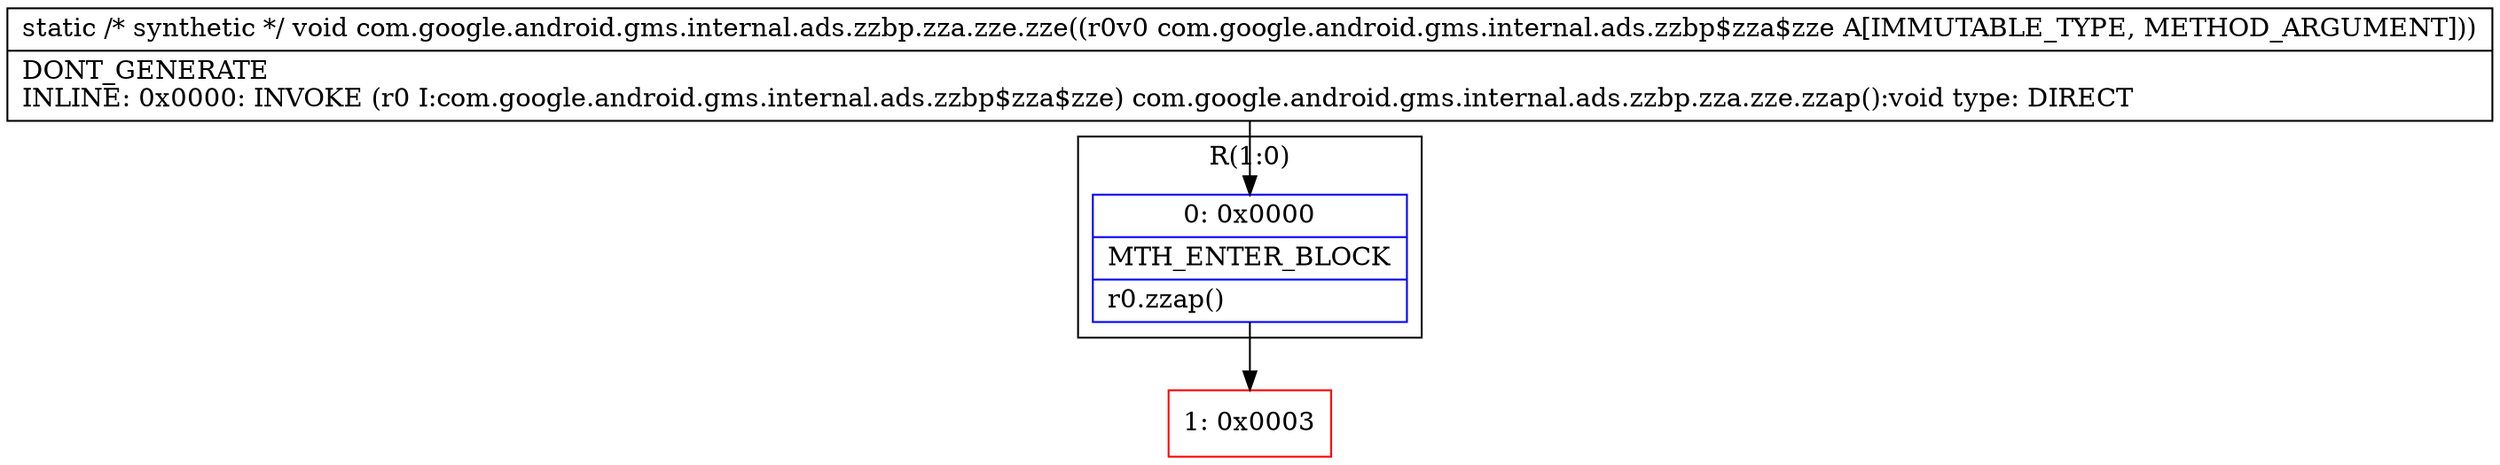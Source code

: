 digraph "CFG forcom.google.android.gms.internal.ads.zzbp.zza.zze.zze(Lcom\/google\/android\/gms\/internal\/ads\/zzbp$zza$zze;)V" {
subgraph cluster_Region_508323757 {
label = "R(1:0)";
node [shape=record,color=blue];
Node_0 [shape=record,label="{0\:\ 0x0000|MTH_ENTER_BLOCK\l|r0.zzap()\l}"];
}
Node_1 [shape=record,color=red,label="{1\:\ 0x0003}"];
MethodNode[shape=record,label="{static \/* synthetic *\/ void com.google.android.gms.internal.ads.zzbp.zza.zze.zze((r0v0 com.google.android.gms.internal.ads.zzbp$zza$zze A[IMMUTABLE_TYPE, METHOD_ARGUMENT]))  | DONT_GENERATE\lINLINE: 0x0000: INVOKE  (r0 I:com.google.android.gms.internal.ads.zzbp$zza$zze) com.google.android.gms.internal.ads.zzbp.zza.zze.zzap():void type: DIRECT\l}"];
MethodNode -> Node_0;
Node_0 -> Node_1;
}

